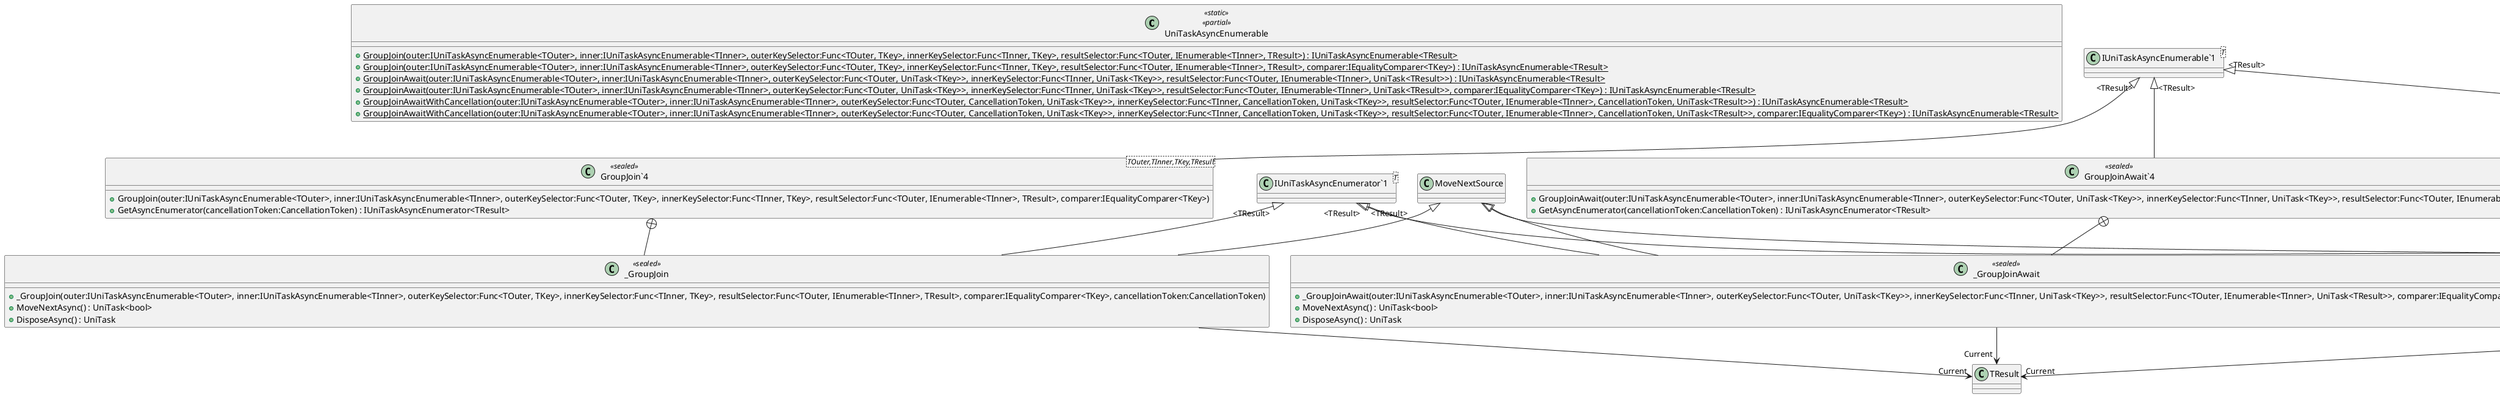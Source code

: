 @startuml
class UniTaskAsyncEnumerable <<static>> <<partial>> {
    + {static} GroupJoin(outer:IUniTaskAsyncEnumerable<TOuter>, inner:IUniTaskAsyncEnumerable<TInner>, outerKeySelector:Func<TOuter, TKey>, innerKeySelector:Func<TInner, TKey>, resultSelector:Func<TOuter, IEnumerable<TInner>, TResult>) : IUniTaskAsyncEnumerable<TResult>
    + {static} GroupJoin(outer:IUniTaskAsyncEnumerable<TOuter>, inner:IUniTaskAsyncEnumerable<TInner>, outerKeySelector:Func<TOuter, TKey>, innerKeySelector:Func<TInner, TKey>, resultSelector:Func<TOuter, IEnumerable<TInner>, TResult>, comparer:IEqualityComparer<TKey>) : IUniTaskAsyncEnumerable<TResult>
    + {static} GroupJoinAwait(outer:IUniTaskAsyncEnumerable<TOuter>, inner:IUniTaskAsyncEnumerable<TInner>, outerKeySelector:Func<TOuter, UniTask<TKey>>, innerKeySelector:Func<TInner, UniTask<TKey>>, resultSelector:Func<TOuter, IEnumerable<TInner>, UniTask<TResult>>) : IUniTaskAsyncEnumerable<TResult>
    + {static} GroupJoinAwait(outer:IUniTaskAsyncEnumerable<TOuter>, inner:IUniTaskAsyncEnumerable<TInner>, outerKeySelector:Func<TOuter, UniTask<TKey>>, innerKeySelector:Func<TInner, UniTask<TKey>>, resultSelector:Func<TOuter, IEnumerable<TInner>, UniTask<TResult>>, comparer:IEqualityComparer<TKey>) : IUniTaskAsyncEnumerable<TResult>
    + {static} GroupJoinAwaitWithCancellation(outer:IUniTaskAsyncEnumerable<TOuter>, inner:IUniTaskAsyncEnumerable<TInner>, outerKeySelector:Func<TOuter, CancellationToken, UniTask<TKey>>, innerKeySelector:Func<TInner, CancellationToken, UniTask<TKey>>, resultSelector:Func<TOuter, IEnumerable<TInner>, CancellationToken, UniTask<TResult>>) : IUniTaskAsyncEnumerable<TResult>
    + {static} GroupJoinAwaitWithCancellation(outer:IUniTaskAsyncEnumerable<TOuter>, inner:IUniTaskAsyncEnumerable<TInner>, outerKeySelector:Func<TOuter, CancellationToken, UniTask<TKey>>, innerKeySelector:Func<TInner, CancellationToken, UniTask<TKey>>, resultSelector:Func<TOuter, IEnumerable<TInner>, CancellationToken, UniTask<TResult>>, comparer:IEqualityComparer<TKey>) : IUniTaskAsyncEnumerable<TResult>
}
class "GroupJoin`4"<TOuter,TInner,TKey,TResult> <<sealed>> {
    + GroupJoin(outer:IUniTaskAsyncEnumerable<TOuter>, inner:IUniTaskAsyncEnumerable<TInner>, outerKeySelector:Func<TOuter, TKey>, innerKeySelector:Func<TInner, TKey>, resultSelector:Func<TOuter, IEnumerable<TInner>, TResult>, comparer:IEqualityComparer<TKey>)
    + GetAsyncEnumerator(cancellationToken:CancellationToken) : IUniTaskAsyncEnumerator<TResult>
}
class "GroupJoinAwait`4"<TOuter,TInner,TKey,TResult> <<sealed>> {
    + GroupJoinAwait(outer:IUniTaskAsyncEnumerable<TOuter>, inner:IUniTaskAsyncEnumerable<TInner>, outerKeySelector:Func<TOuter, UniTask<TKey>>, innerKeySelector:Func<TInner, UniTask<TKey>>, resultSelector:Func<TOuter, IEnumerable<TInner>, UniTask<TResult>>, comparer:IEqualityComparer<TKey>)
    + GetAsyncEnumerator(cancellationToken:CancellationToken) : IUniTaskAsyncEnumerator<TResult>
}
class "GroupJoinAwaitWithCancellation`4"<TOuter,TInner,TKey,TResult> <<sealed>> {
    + GroupJoinAwaitWithCancellation(outer:IUniTaskAsyncEnumerable<TOuter>, inner:IUniTaskAsyncEnumerable<TInner>, outerKeySelector:Func<TOuter, CancellationToken, UniTask<TKey>>, innerKeySelector:Func<TInner, CancellationToken, UniTask<TKey>>, resultSelector:Func<TOuter, IEnumerable<TInner>, CancellationToken, UniTask<TResult>>, comparer:IEqualityComparer<TKey>)
    + GetAsyncEnumerator(cancellationToken:CancellationToken) : IUniTaskAsyncEnumerator<TResult>
}
class "IUniTaskAsyncEnumerable`1"<T> {
}
class _GroupJoin <<sealed>> {
    + _GroupJoin(outer:IUniTaskAsyncEnumerable<TOuter>, inner:IUniTaskAsyncEnumerable<TInner>, outerKeySelector:Func<TOuter, TKey>, innerKeySelector:Func<TInner, TKey>, resultSelector:Func<TOuter, IEnumerable<TInner>, TResult>, comparer:IEqualityComparer<TKey>, cancellationToken:CancellationToken)
    + MoveNextAsync() : UniTask<bool>
    + DisposeAsync() : UniTask
}
class _GroupJoinAwait <<sealed>> {
    + _GroupJoinAwait(outer:IUniTaskAsyncEnumerable<TOuter>, inner:IUniTaskAsyncEnumerable<TInner>, outerKeySelector:Func<TOuter, UniTask<TKey>>, innerKeySelector:Func<TInner, UniTask<TKey>>, resultSelector:Func<TOuter, IEnumerable<TInner>, UniTask<TResult>>, comparer:IEqualityComparer<TKey>, cancellationToken:CancellationToken)
    + MoveNextAsync() : UniTask<bool>
    + DisposeAsync() : UniTask
}
class _GroupJoinAwaitWithCancellation <<sealed>> {
    + _GroupJoinAwaitWithCancellation(outer:IUniTaskAsyncEnumerable<TOuter>, inner:IUniTaskAsyncEnumerable<TInner>, outerKeySelector:Func<TOuter, CancellationToken, UniTask<TKey>>, innerKeySelector:Func<TInner, CancellationToken, UniTask<TKey>>, resultSelector:Func<TOuter, IEnumerable<TInner>, CancellationToken, UniTask<TResult>>, comparer:IEqualityComparer<TKey>, cancellationToken:CancellationToken)
    + MoveNextAsync() : UniTask<bool>
    + DisposeAsync() : UniTask
}
class "IUniTaskAsyncEnumerator`1"<T> {
}
"IUniTaskAsyncEnumerable`1" "<TResult>" <|-- "GroupJoin`4"
"IUniTaskAsyncEnumerable`1" "<TResult>" <|-- "GroupJoinAwait`4"
"IUniTaskAsyncEnumerable`1" "<TResult>" <|-- "GroupJoinAwaitWithCancellation`4"
"GroupJoin`4" +-- _GroupJoin
MoveNextSource <|-- _GroupJoin
"IUniTaskAsyncEnumerator`1" "<TResult>" <|-- _GroupJoin
_GroupJoin --> "Current" TResult
"GroupJoinAwait`4" +-- _GroupJoinAwait
MoveNextSource <|-- _GroupJoinAwait
"IUniTaskAsyncEnumerator`1" "<TResult>" <|-- _GroupJoinAwait
_GroupJoinAwait --> "Current" TResult
"GroupJoinAwaitWithCancellation`4" +-- _GroupJoinAwaitWithCancellation
MoveNextSource <|-- _GroupJoinAwaitWithCancellation
"IUniTaskAsyncEnumerator`1" "<TResult>" <|-- _GroupJoinAwaitWithCancellation
_GroupJoinAwaitWithCancellation --> "Current" TResult
@enduml
